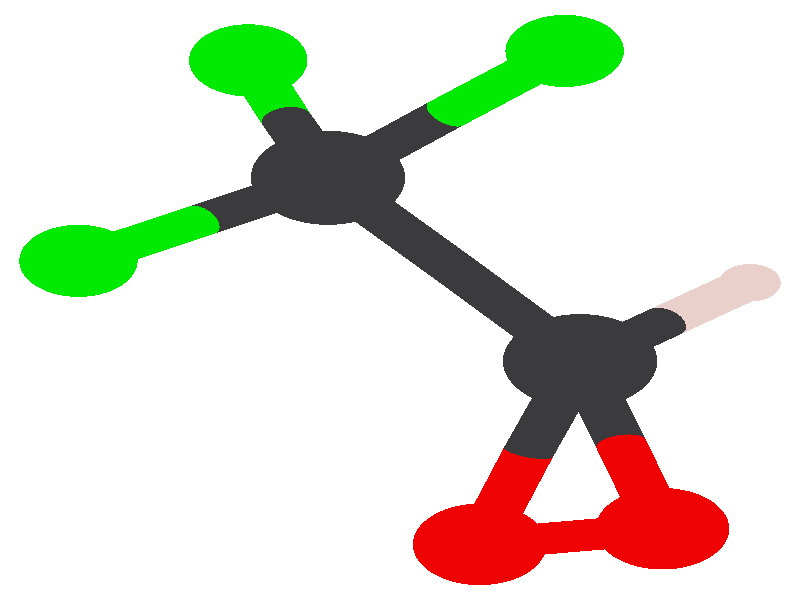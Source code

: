 #version 3.6;
#include "colors.inc"
#include "finish.inc"

global_settings {assumed_gamma 2.2 max_trace_level 6}
background {color White transmit 1.0}
camera {orthographic angle 0
  right -3.11*x up 3.83*y
  direction 50.00*z
  location <0,0,50.00> look_at <0,0,0>}


light_source {<  2.00,   3.00,  40.00> color White
  area_light <0.70, 0, 0>, <0, 0.70, 0>, 3, 3
  adaptive 1 jitter}
// no fog
#declare simple = finish {phong 0.7 ambient 0.4 diffuse 0.55}
#declare pale = finish {ambient 0.9 diffuse 0.30 roughness 0.001 specular 0.2 }
#declare intermediate = finish {ambient 0.4 diffuse 0.6 specular 0.1 roughness 0.04}
#declare vmd = finish {ambient 0.2 diffuse 0.80 phong 0.25 phong_size 10.0 specular 0.2 roughness 0.1}
#declare jmol = finish {ambient 0.4 diffuse 0.6 specular 1 roughness 0.001 metallic}
#declare ase2 = finish {ambient 0.2 brilliance 3 diffuse 0.6 metallic specular 0.7 roughness 0.04 reflection 0.15}
#declare ase3 = finish {ambient 0.4 brilliance 2 diffuse 0.6 metallic specular 1.0 roughness 0.001 reflection 0.0}
#declare glass = finish {ambient 0.4 diffuse 0.35 specular 1.0 roughness 0.001}
#declare glass2 = finish {ambient 0.3 diffuse 0.3 specular 1.0 reflection 0.25 roughness 0.001}
#declare Rcell = 0.050;
#declare Rbond = 0.100;

#macro atom(LOC, R, COL, TRANS, FIN)
  sphere{LOC, R texture{pigment{color COL transmit TRANS} finish{FIN}}}
#end
#macro constrain(LOC, R, COL, TRANS FIN)
union{torus{R, Rcell rotate 45*z texture{pigment{color COL transmit TRANS} finish{FIN}}}
     torus{R, Rcell rotate -45*z texture{pigment{color COL transmit TRANS} finish{FIN}}}
     translate LOC}
#end

// no cell vertices
atom(< -0.28,   0.78,  -0.76>, 0.30, rgb <0.24, 0.24, 0.25>, 0.0, jmol) // #0
atom(<  0.70,  -0.39,  -1.22>, 0.30, rgb <0.24, 0.24, 0.25>, 0.0, jmol) // #1
atom(<  1.02,  -1.46,  -0.44>, 0.26, rgb <0.94, 0.04, 0.04>, 0.0, jmol) // #2
atom(<  0.31,  -1.56,  -1.67>, 0.26, rgb <0.94, 0.04, 0.04>, 0.0, jmol) // #3
atom(<  0.64,   1.59,   0.00>, 0.23, rgb <0.00, 0.91, 0.00>, 0.0, jmol) // #4
atom(< -0.59,   1.53,  -1.78>, 0.23, rgb <0.00, 0.91, 0.00>, 0.0, jmol) // #5
atom(< -1.25,   0.25,  -0.02>, 0.23, rgb <0.00, 0.91, 0.00>, 0.0, jmol) // #6
atom(<  1.36,   0.11,  -2.02>, 0.12, rgb <0.91, 0.81, 0.79>, 0.0, jmol) // #7
cylinder {< -0.28,   0.78,  -0.76>, <  0.21,   0.20,  -0.99>, Rbond texture{pigment {color rgb <0.24, 0.24, 0.25> transmit 0.0} finish{jmol}}}
cylinder {<  0.70,  -0.39,  -1.22>, <  0.21,   0.20,  -0.99>, Rbond texture{pigment {color rgb <0.24, 0.24, 0.25> transmit 0.0} finish{jmol}}}
cylinder {< -0.28,   0.78,  -0.76>, <  0.18,   1.19,  -0.38>, Rbond texture{pigment {color rgb <0.24, 0.24, 0.25> transmit 0.0} finish{jmol}}}
cylinder {<  0.64,   1.59,   0.00>, <  0.18,   1.19,  -0.38>, Rbond texture{pigment {color rgb <0.00, 0.91, 0.00> transmit 0.0} finish{jmol}}}
cylinder {< -0.28,   0.78,  -0.76>, < -0.44,   1.15,  -1.27>, Rbond texture{pigment {color rgb <0.24, 0.24, 0.25> transmit 0.0} finish{jmol}}}
cylinder {< -0.59,   1.53,  -1.78>, < -0.44,   1.15,  -1.27>, Rbond texture{pigment {color rgb <0.00, 0.91, 0.00> transmit 0.0} finish{jmol}}}
cylinder {< -0.28,   0.78,  -0.76>, < -0.77,   0.51,  -0.39>, Rbond texture{pigment {color rgb <0.24, 0.24, 0.25> transmit 0.0} finish{jmol}}}
cylinder {< -1.25,   0.25,  -0.02>, < -0.77,   0.51,  -0.39>, Rbond texture{pigment {color rgb <0.00, 0.91, 0.00> transmit 0.0} finish{jmol}}}
cylinder {<  0.70,  -0.39,  -1.22>, <  0.86,  -0.92,  -0.83>, Rbond texture{pigment {color rgb <0.24, 0.24, 0.25> transmit 0.0} finish{jmol}}}
cylinder {<  1.02,  -1.46,  -0.44>, <  0.86,  -0.92,  -0.83>, Rbond texture{pigment {color rgb <0.94, 0.04, 0.04> transmit 0.0} finish{jmol}}}
cylinder {<  0.70,  -0.39,  -1.22>, <  0.50,  -0.97,  -1.45>, Rbond texture{pigment {color rgb <0.24, 0.24, 0.25> transmit 0.0} finish{jmol}}}
cylinder {<  0.31,  -1.56,  -1.67>, <  0.50,  -0.97,  -1.45>, Rbond texture{pigment {color rgb <0.94, 0.04, 0.04> transmit 0.0} finish{jmol}}}
cylinder {<  0.70,  -0.39,  -1.22>, <  1.03,  -0.14,  -1.62>, Rbond texture{pigment {color rgb <0.24, 0.24, 0.25> transmit 0.0} finish{jmol}}}
cylinder {<  1.36,   0.11,  -2.02>, <  1.03,  -0.14,  -1.62>, Rbond texture{pigment {color rgb <0.91, 0.81, 0.79> transmit 0.0} finish{jmol}}}
cylinder {<  1.02,  -1.46,  -0.44>, <  0.66,  -1.51,  -1.06>, Rbond texture{pigment {color rgb <0.94, 0.04, 0.04> transmit 0.0} finish{jmol}}}
cylinder {<  0.31,  -1.56,  -1.67>, <  0.66,  -1.51,  -1.06>, Rbond texture{pigment {color rgb <0.94, 0.04, 0.04> transmit 0.0} finish{jmol}}}
// no constraints
